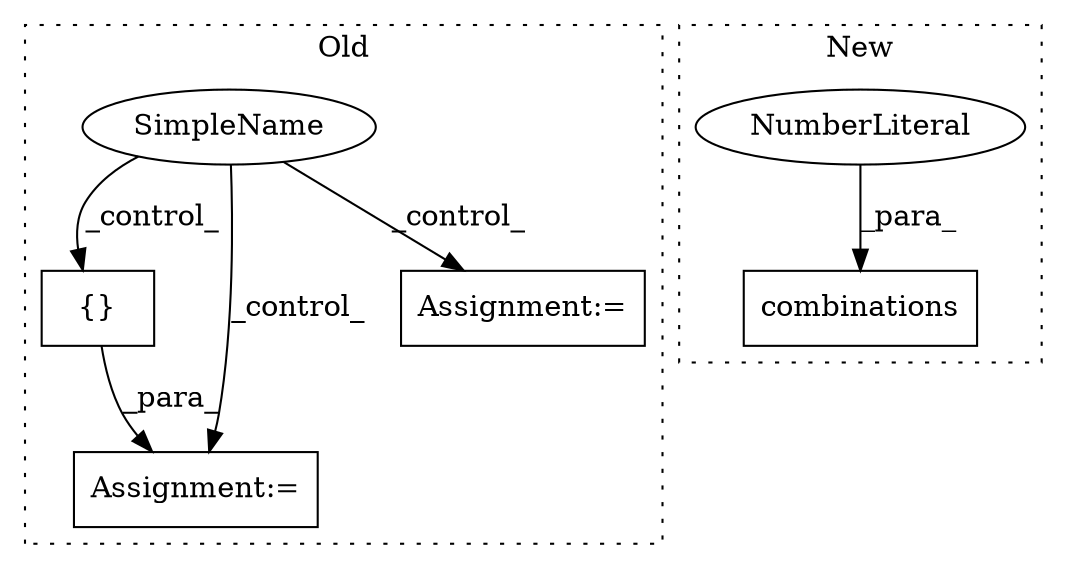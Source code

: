 digraph G {
subgraph cluster0 {
1 [label="{}" a="4" s="12769,12842" l="10,2" shape="box"];
4 [label="Assignment:=" a="7" s="12748" l="1" shape="box"];
5 [label="SimpleName" a="42" s="" l="" shape="ellipse"];
6 [label="Assignment:=" a="7" s="12583" l="1" shape="box"];
label = "Old";
style="dotted";
}
subgraph cluster1 {
2 [label="combinations" a="32" s="12676,12708" l="13,1" shape="box"];
3 [label="NumberLiteral" a="34" s="12707" l="1" shape="ellipse"];
label = "New";
style="dotted";
}
1 -> 4 [label="_para_"];
3 -> 2 [label="_para_"];
5 -> 4 [label="_control_"];
5 -> 6 [label="_control_"];
5 -> 1 [label="_control_"];
}